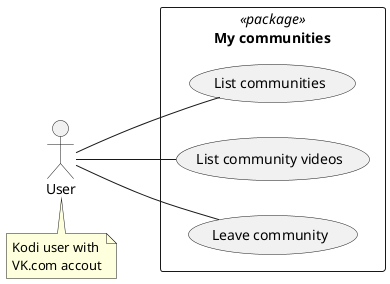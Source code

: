 @startuml
left to right direction

'user
actor "User" as user
note "Kodi user with\nVK.com accout" as n
    user . n

'my communities
rectangle "My communities" <<package>> {
   user -- (List communities)
   user -- (List community videos)
   user -- (Leave community)
}

@enduml